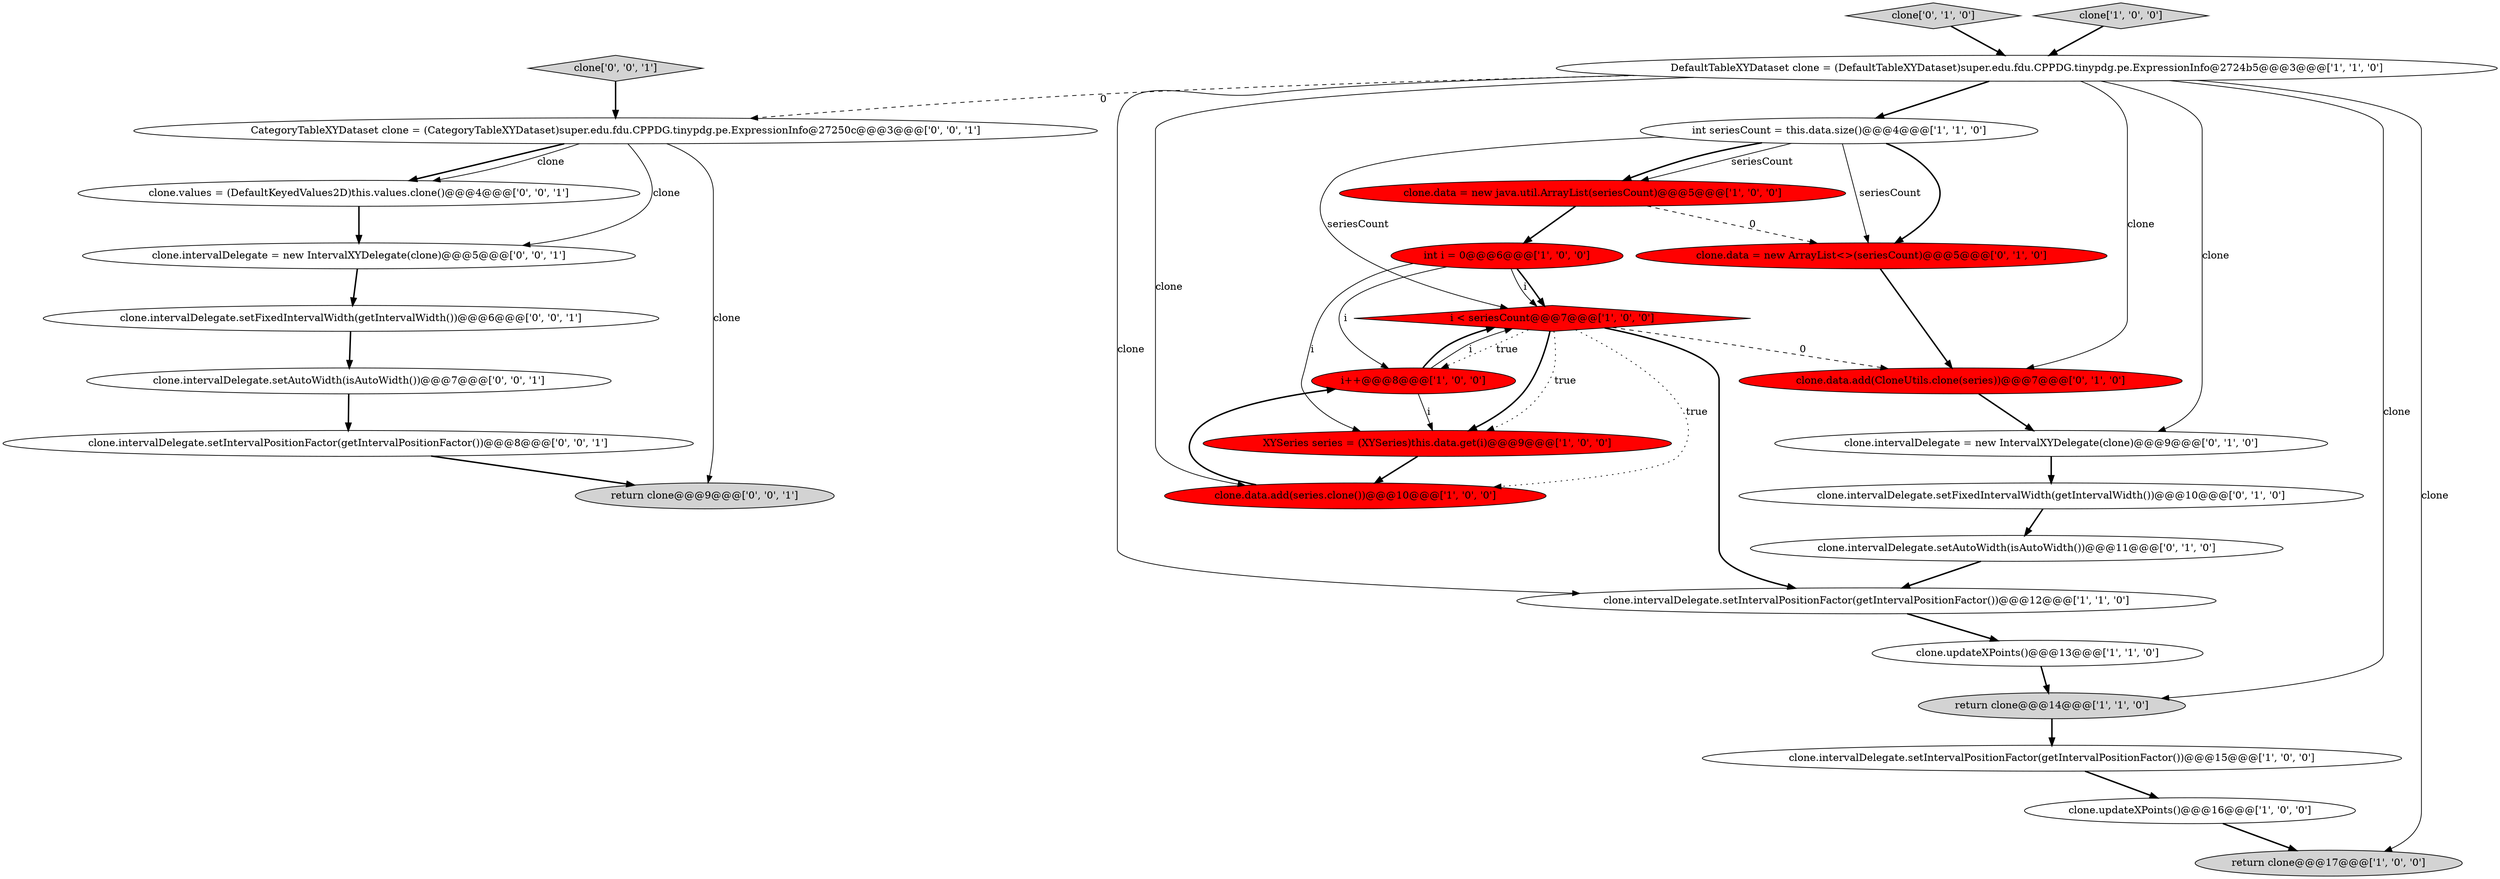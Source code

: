 digraph {
21 [style = filled, label = "return clone@@@9@@@['0', '0', '1']", fillcolor = lightgray, shape = ellipse image = "AAA0AAABBB3BBB"];
22 [style = filled, label = "clone.intervalDelegate.setFixedIntervalWidth(getIntervalWidth())@@@6@@@['0', '0', '1']", fillcolor = white, shape = ellipse image = "AAA0AAABBB3BBB"];
16 [style = filled, label = "clone.intervalDelegate.setAutoWidth(isAutoWidth())@@@11@@@['0', '1', '0']", fillcolor = white, shape = ellipse image = "AAA0AAABBB2BBB"];
11 [style = filled, label = "i < seriesCount@@@7@@@['1', '0', '0']", fillcolor = red, shape = diamond image = "AAA1AAABBB1BBB"];
15 [style = filled, label = "clone.data = new ArrayList<>(seriesCount)@@@5@@@['0', '1', '0']", fillcolor = red, shape = ellipse image = "AAA1AAABBB2BBB"];
28 [style = filled, label = "clone.intervalDelegate.setAutoWidth(isAutoWidth())@@@7@@@['0', '0', '1']", fillcolor = white, shape = ellipse image = "AAA0AAABBB3BBB"];
2 [style = filled, label = "int i = 0@@@6@@@['1', '0', '0']", fillcolor = red, shape = ellipse image = "AAA1AAABBB1BBB"];
26 [style = filled, label = "CategoryTableXYDataset clone = (CategoryTableXYDataset)super.edu.fdu.CPPDG.tinypdg.pe.ExpressionInfo@27250c@@@3@@@['0', '0', '1']", fillcolor = white, shape = ellipse image = "AAA0AAABBB3BBB"];
17 [style = filled, label = "clone.intervalDelegate.setFixedIntervalWidth(getIntervalWidth())@@@10@@@['0', '1', '0']", fillcolor = white, shape = ellipse image = "AAA0AAABBB2BBB"];
19 [style = filled, label = "clone['0', '1', '0']", fillcolor = lightgray, shape = diamond image = "AAA0AAABBB2BBB"];
7 [style = filled, label = "i++@@@8@@@['1', '0', '0']", fillcolor = red, shape = ellipse image = "AAA1AAABBB1BBB"];
24 [style = filled, label = "clone.intervalDelegate.setIntervalPositionFactor(getIntervalPositionFactor())@@@8@@@['0', '0', '1']", fillcolor = white, shape = ellipse image = "AAA0AAABBB3BBB"];
5 [style = filled, label = "clone.intervalDelegate.setIntervalPositionFactor(getIntervalPositionFactor())@@@15@@@['1', '0', '0']", fillcolor = white, shape = ellipse image = "AAA0AAABBB1BBB"];
3 [style = filled, label = "clone.updateXPoints()@@@16@@@['1', '0', '0']", fillcolor = white, shape = ellipse image = "AAA0AAABBB1BBB"];
23 [style = filled, label = "clone['0', '0', '1']", fillcolor = lightgray, shape = diamond image = "AAA0AAABBB3BBB"];
18 [style = filled, label = "clone.data.add(CloneUtils.clone(series))@@@7@@@['0', '1', '0']", fillcolor = red, shape = ellipse image = "AAA1AAABBB2BBB"];
6 [style = filled, label = "clone['1', '0', '0']", fillcolor = lightgray, shape = diamond image = "AAA0AAABBB1BBB"];
8 [style = filled, label = "int seriesCount = this.data.size()@@@4@@@['1', '1', '0']", fillcolor = white, shape = ellipse image = "AAA0AAABBB1BBB"];
1 [style = filled, label = "clone.data.add(series.clone())@@@10@@@['1', '0', '0']", fillcolor = red, shape = ellipse image = "AAA1AAABBB1BBB"];
27 [style = filled, label = "clone.values = (DefaultKeyedValues2D)this.values.clone()@@@4@@@['0', '0', '1']", fillcolor = white, shape = ellipse image = "AAA0AAABBB3BBB"];
0 [style = filled, label = "clone.intervalDelegate.setIntervalPositionFactor(getIntervalPositionFactor())@@@12@@@['1', '1', '0']", fillcolor = white, shape = ellipse image = "AAA0AAABBB1BBB"];
25 [style = filled, label = "clone.intervalDelegate = new IntervalXYDelegate(clone)@@@5@@@['0', '0', '1']", fillcolor = white, shape = ellipse image = "AAA0AAABBB3BBB"];
20 [style = filled, label = "clone.intervalDelegate = new IntervalXYDelegate(clone)@@@9@@@['0', '1', '0']", fillcolor = white, shape = ellipse image = "AAA0AAABBB2BBB"];
10 [style = filled, label = "DefaultTableXYDataset clone = (DefaultTableXYDataset)super.edu.fdu.CPPDG.tinypdg.pe.ExpressionInfo@2724b5@@@3@@@['1', '1', '0']", fillcolor = white, shape = ellipse image = "AAA0AAABBB1BBB"];
9 [style = filled, label = "clone.data = new java.util.ArrayList(seriesCount)@@@5@@@['1', '0', '0']", fillcolor = red, shape = ellipse image = "AAA1AAABBB1BBB"];
14 [style = filled, label = "XYSeries series = (XYSeries)this.data.get(i)@@@9@@@['1', '0', '0']", fillcolor = red, shape = ellipse image = "AAA1AAABBB1BBB"];
12 [style = filled, label = "return clone@@@17@@@['1', '0', '0']", fillcolor = lightgray, shape = ellipse image = "AAA0AAABBB1BBB"];
13 [style = filled, label = "return clone@@@14@@@['1', '1', '0']", fillcolor = lightgray, shape = ellipse image = "AAA0AAABBB1BBB"];
4 [style = filled, label = "clone.updateXPoints()@@@13@@@['1', '1', '0']", fillcolor = white, shape = ellipse image = "AAA0AAABBB1BBB"];
5->3 [style = bold, label=""];
11->7 [style = dotted, label="true"];
16->0 [style = bold, label=""];
7->11 [style = bold, label=""];
20->17 [style = bold, label=""];
8->15 [style = bold, label=""];
25->22 [style = bold, label=""];
10->12 [style = solid, label="clone"];
11->14 [style = bold, label=""];
9->2 [style = bold, label=""];
11->1 [style = dotted, label="true"];
4->13 [style = bold, label=""];
11->14 [style = dotted, label="true"];
23->26 [style = bold, label=""];
19->10 [style = bold, label=""];
22->28 [style = bold, label=""];
3->12 [style = bold, label=""];
7->11 [style = solid, label="i"];
1->7 [style = bold, label=""];
15->18 [style = bold, label=""];
14->1 [style = bold, label=""];
18->20 [style = bold, label=""];
26->27 [style = bold, label=""];
10->20 [style = solid, label="clone"];
11->0 [style = bold, label=""];
10->18 [style = solid, label="clone"];
2->11 [style = solid, label="i"];
10->26 [style = dashed, label="0"];
10->8 [style = bold, label=""];
24->21 [style = bold, label=""];
9->15 [style = dashed, label="0"];
0->4 [style = bold, label=""];
11->18 [style = dashed, label="0"];
6->10 [style = bold, label=""];
2->14 [style = solid, label="i"];
8->11 [style = solid, label="seriesCount"];
8->9 [style = bold, label=""];
10->0 [style = solid, label="clone"];
13->5 [style = bold, label=""];
10->1 [style = solid, label="clone"];
28->24 [style = bold, label=""];
26->25 [style = solid, label="clone"];
8->9 [style = solid, label="seriesCount"];
10->13 [style = solid, label="clone"];
8->15 [style = solid, label="seriesCount"];
26->21 [style = solid, label="clone"];
27->25 [style = bold, label=""];
2->11 [style = bold, label=""];
17->16 [style = bold, label=""];
7->14 [style = solid, label="i"];
26->27 [style = solid, label="clone"];
2->7 [style = solid, label="i"];
}
